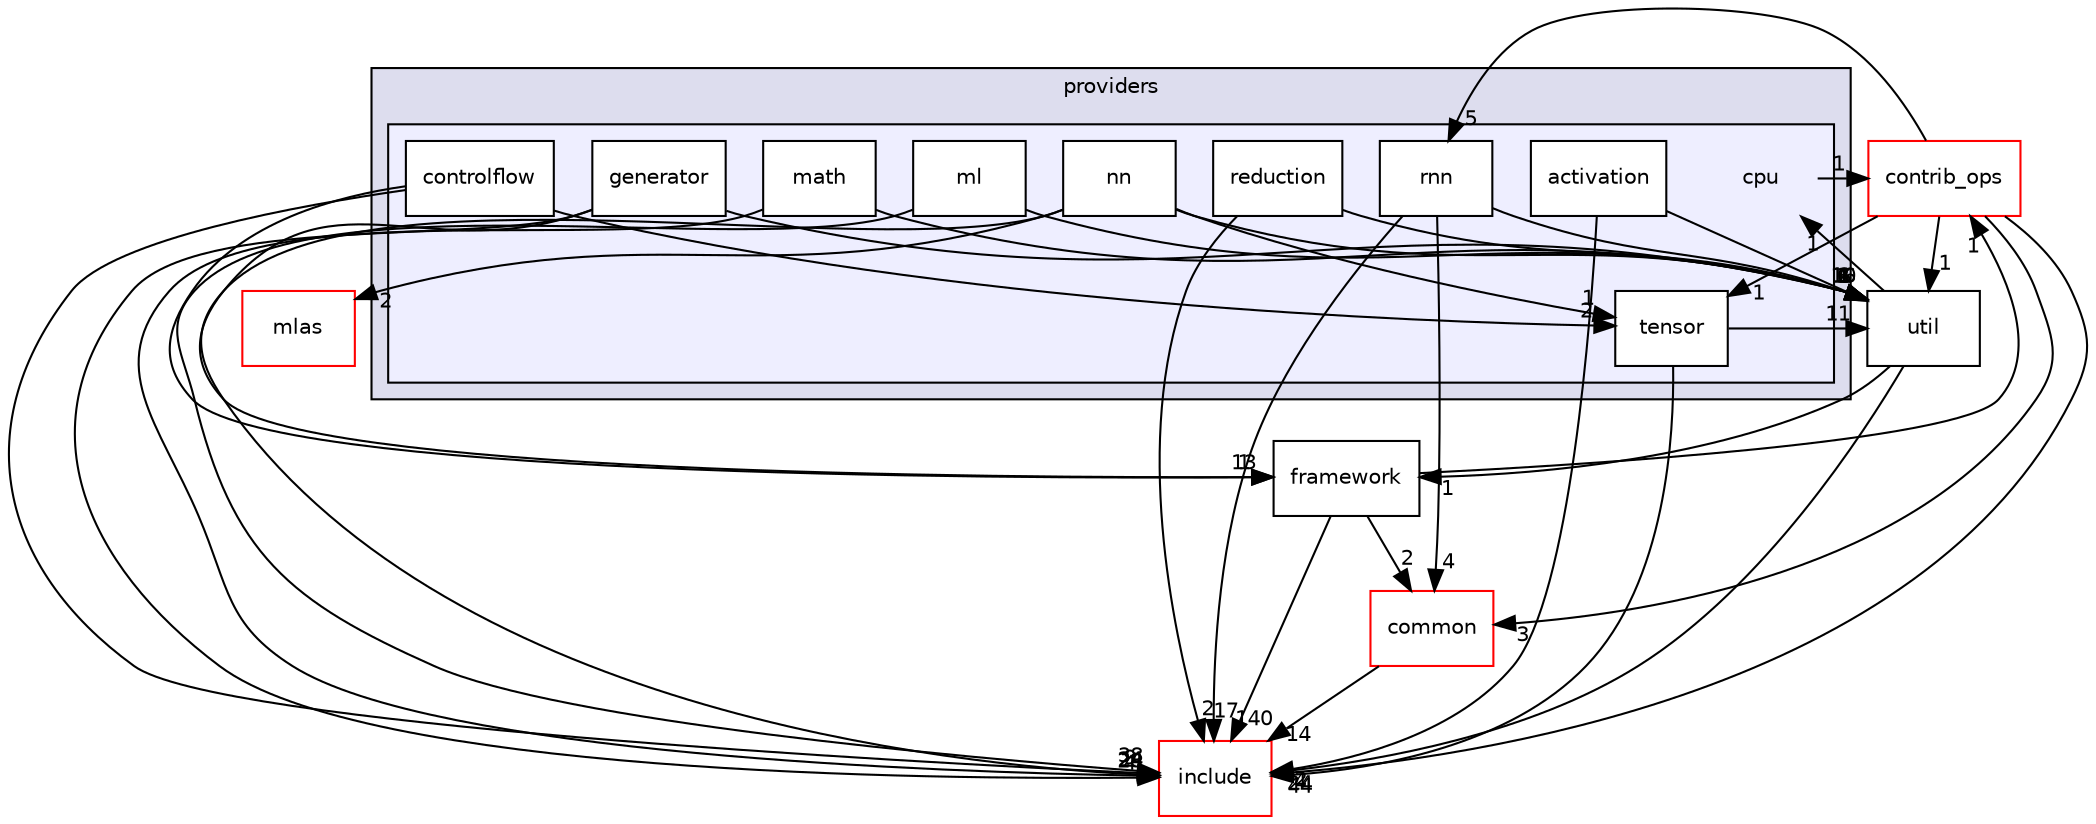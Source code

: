 digraph "onnxruntime/onnxruntime/core/providers/cpu" {
  compound=true
  node [ fontsize="10", fontname="Helvetica"];
  edge [ labelfontsize="10", labelfontname="Helvetica"];
  subgraph clusterdir_56f632a99c2e8c2266dce49f04e40288 {
    graph [ bgcolor="#ddddee", pencolor="black", label="providers" fontname="Helvetica", fontsize="10", URL="dir_56f632a99c2e8c2266dce49f04e40288.html"]
  subgraph clusterdir_3683cb2698e6daed4ebbd4c1d451f237 {
    graph [ bgcolor="#eeeeff", pencolor="black", label="" URL="dir_3683cb2698e6daed4ebbd4c1d451f237.html"];
    dir_3683cb2698e6daed4ebbd4c1d451f237 [shape=plaintext label="cpu"];
    dir_38dd9b7508563c0f4faa8b468a605cbc [shape=box label="activation" color="black" fillcolor="white" style="filled" URL="dir_38dd9b7508563c0f4faa8b468a605cbc.html"];
    dir_011b854fad1d517b29b8b395a778d00a [shape=box label="controlflow" color="black" fillcolor="white" style="filled" URL="dir_011b854fad1d517b29b8b395a778d00a.html"];
    dir_3991fad1d24515c620bdecabf1342519 [shape=box label="generator" color="black" fillcolor="white" style="filled" URL="dir_3991fad1d24515c620bdecabf1342519.html"];
    dir_14a3c2d006b5e97f60119a4e873746b9 [shape=box label="math" color="black" fillcolor="white" style="filled" URL="dir_14a3c2d006b5e97f60119a4e873746b9.html"];
    dir_0f465fdb2664842f4b8b872cef6b2331 [shape=box label="ml" color="black" fillcolor="white" style="filled" URL="dir_0f465fdb2664842f4b8b872cef6b2331.html"];
    dir_4e3aa423c63ea7c418f85d9095f061c0 [shape=box label="nn" color="black" fillcolor="white" style="filled" URL="dir_4e3aa423c63ea7c418f85d9095f061c0.html"];
    dir_e712b0555057877f9f7953581c4d1a8b [shape=box label="reduction" color="black" fillcolor="white" style="filled" URL="dir_e712b0555057877f9f7953581c4d1a8b.html"];
    dir_513f898ae1c033d647b2d23d2826d779 [shape=box label="rnn" color="black" fillcolor="white" style="filled" URL="dir_513f898ae1c033d647b2d23d2826d779.html"];
    dir_7d26c658b0bb1c0d69da41994bff74c9 [shape=box label="tensor" color="black" fillcolor="white" style="filled" URL="dir_7d26c658b0bb1c0d69da41994bff74c9.html"];
  }
  }
  dir_c692e7698349af98e58e51689afebfd9 [shape=box label="mlas" fillcolor="white" style="filled" color="red" URL="dir_c692e7698349af98e58e51689afebfd9.html"];
  dir_b0e260475469d22a385dab7be7bad580 [shape=box label="contrib_ops" fillcolor="white" style="filled" color="red" URL="dir_b0e260475469d22a385dab7be7bad580.html"];
  dir_1b4a698a764d4f86e6ae1764e7f37a99 [shape=box label="framework" URL="dir_1b4a698a764d4f86e6ae1764e7f37a99.html"];
  dir_f076573d92a781e267d0abe091aa4112 [shape=box label="common" fillcolor="white" style="filled" color="red" URL="dir_f076573d92a781e267d0abe091aa4112.html"];
  dir_f44f875884e6b767c5658db22ccaab42 [shape=box label="include" fillcolor="white" style="filled" color="red" URL="dir_f44f875884e6b767c5658db22ccaab42.html"];
  dir_5d2c02da9f4b6260dad551789979fe21 [shape=box label="util" URL="dir_5d2c02da9f4b6260dad551789979fe21.html"];
  dir_7d26c658b0bb1c0d69da41994bff74c9->dir_f44f875884e6b767c5658db22ccaab42 [headlabel="44", labeldistance=1.5 headhref="dir_000034_000008.html"];
  dir_7d26c658b0bb1c0d69da41994bff74c9->dir_5d2c02da9f4b6260dad551789979fe21 [headlabel="11", labeldistance=1.5 headhref="dir_000034_000065.html"];
  dir_4e3aa423c63ea7c418f85d9095f061c0->dir_7d26c658b0bb1c0d69da41994bff74c9 [headlabel="1", labeldistance=1.5 headhref="dir_000055_000034.html"];
  dir_4e3aa423c63ea7c418f85d9095f061c0->dir_c692e7698349af98e58e51689afebfd9 [headlabel="2", labeldistance=1.5 headhref="dir_000055_000035.html"];
  dir_4e3aa423c63ea7c418f85d9095f061c0->dir_f44f875884e6b767c5658db22ccaab42 [headlabel="24", labeldistance=1.5 headhref="dir_000055_000008.html"];
  dir_4e3aa423c63ea7c418f85d9095f061c0->dir_5d2c02da9f4b6260dad551789979fe21 [headlabel="10", labeldistance=1.5 headhref="dir_000055_000065.html"];
  dir_011b854fad1d517b29b8b395a778d00a->dir_7d26c658b0bb1c0d69da41994bff74c9 [headlabel="2", labeldistance=1.5 headhref="dir_000048_000034.html"];
  dir_011b854fad1d517b29b8b395a778d00a->dir_1b4a698a764d4f86e6ae1764e7f37a99 [headlabel="13", labeldistance=1.5 headhref="dir_000048_000032.html"];
  dir_011b854fad1d517b29b8b395a778d00a->dir_f44f875884e6b767c5658db22ccaab42 [headlabel="9", labeldistance=1.5 headhref="dir_000048_000008.html"];
  dir_b0e260475469d22a385dab7be7bad580->dir_7d26c658b0bb1c0d69da41994bff74c9 [headlabel="1", labeldistance=1.5 headhref="dir_000024_000034.html"];
  dir_b0e260475469d22a385dab7be7bad580->dir_f076573d92a781e267d0abe091aa4112 [headlabel="3", labeldistance=1.5 headhref="dir_000024_000029.html"];
  dir_b0e260475469d22a385dab7be7bad580->dir_f44f875884e6b767c5658db22ccaab42 [headlabel="24", labeldistance=1.5 headhref="dir_000024_000008.html"];
  dir_b0e260475469d22a385dab7be7bad580->dir_513f898ae1c033d647b2d23d2826d779 [headlabel="5", labeldistance=1.5 headhref="dir_000024_000061.html"];
  dir_b0e260475469d22a385dab7be7bad580->dir_5d2c02da9f4b6260dad551789979fe21 [headlabel="1", labeldistance=1.5 headhref="dir_000024_000065.html"];
  dir_1b4a698a764d4f86e6ae1764e7f37a99->dir_b0e260475469d22a385dab7be7bad580 [headlabel="1", labeldistance=1.5 headhref="dir_000032_000024.html"];
  dir_1b4a698a764d4f86e6ae1764e7f37a99->dir_f076573d92a781e267d0abe091aa4112 [headlabel="2", labeldistance=1.5 headhref="dir_000032_000029.html"];
  dir_1b4a698a764d4f86e6ae1764e7f37a99->dir_f44f875884e6b767c5658db22ccaab42 [headlabel="140", labeldistance=1.5 headhref="dir_000032_000008.html"];
  dir_f076573d92a781e267d0abe091aa4112->dir_f44f875884e6b767c5658db22ccaab42 [headlabel="14", labeldistance=1.5 headhref="dir_000029_000008.html"];
  dir_3991fad1d24515c620bdecabf1342519->dir_1b4a698a764d4f86e6ae1764e7f37a99 [headlabel="1", labeldistance=1.5 headhref="dir_000049_000032.html"];
  dir_3991fad1d24515c620bdecabf1342519->dir_f44f875884e6b767c5658db22ccaab42 [headlabel="4", labeldistance=1.5 headhref="dir_000049_000008.html"];
  dir_3991fad1d24515c620bdecabf1342519->dir_5d2c02da9f4b6260dad551789979fe21 [headlabel="2", labeldistance=1.5 headhref="dir_000049_000065.html"];
  dir_14a3c2d006b5e97f60119a4e873746b9->dir_f44f875884e6b767c5658db22ccaab42 [headlabel="28", labeldistance=1.5 headhref="dir_000050_000008.html"];
  dir_14a3c2d006b5e97f60119a4e873746b9->dir_5d2c02da9f4b6260dad551789979fe21 [headlabel="16", labeldistance=1.5 headhref="dir_000050_000065.html"];
  dir_e712b0555057877f9f7953581c4d1a8b->dir_f44f875884e6b767c5658db22ccaab42 [headlabel="2", labeldistance=1.5 headhref="dir_000059_000008.html"];
  dir_e712b0555057877f9f7953581c4d1a8b->dir_5d2c02da9f4b6260dad551789979fe21 [headlabel="1", labeldistance=1.5 headhref="dir_000059_000065.html"];
  dir_3683cb2698e6daed4ebbd4c1d451f237->dir_b0e260475469d22a385dab7be7bad580 [headlabel="1", labeldistance=1.5 headhref="dir_000033_000024.html"];
  dir_513f898ae1c033d647b2d23d2826d779->dir_f076573d92a781e267d0abe091aa4112 [headlabel="4", labeldistance=1.5 headhref="dir_000061_000029.html"];
  dir_513f898ae1c033d647b2d23d2826d779->dir_f44f875884e6b767c5658db22ccaab42 [headlabel="17", labeldistance=1.5 headhref="dir_000061_000008.html"];
  dir_513f898ae1c033d647b2d23d2826d779->dir_5d2c02da9f4b6260dad551789979fe21 [headlabel="6", labeldistance=1.5 headhref="dir_000061_000065.html"];
  dir_0f465fdb2664842f4b8b872cef6b2331->dir_f44f875884e6b767c5658db22ccaab42 [headlabel="38", labeldistance=1.5 headhref="dir_000054_000008.html"];
  dir_0f465fdb2664842f4b8b872cef6b2331->dir_5d2c02da9f4b6260dad551789979fe21 [headlabel="6", labeldistance=1.5 headhref="dir_000054_000065.html"];
  dir_38dd9b7508563c0f4faa8b468a605cbc->dir_f44f875884e6b767c5658db22ccaab42 [headlabel="2", labeldistance=1.5 headhref="dir_000045_000008.html"];
  dir_38dd9b7508563c0f4faa8b468a605cbc->dir_5d2c02da9f4b6260dad551789979fe21 [headlabel="1", labeldistance=1.5 headhref="dir_000045_000065.html"];
  dir_5d2c02da9f4b6260dad551789979fe21->dir_1b4a698a764d4f86e6ae1764e7f37a99 [headlabel="1", labeldistance=1.5 headhref="dir_000065_000032.html"];
  dir_5d2c02da9f4b6260dad551789979fe21->dir_f44f875884e6b767c5658db22ccaab42 [headlabel="4", labeldistance=1.5 headhref="dir_000065_000008.html"];
  dir_5d2c02da9f4b6260dad551789979fe21->dir_3683cb2698e6daed4ebbd4c1d451f237 [headlabel="1", labeldistance=1.5 headhref="dir_000065_000033.html"];
}
